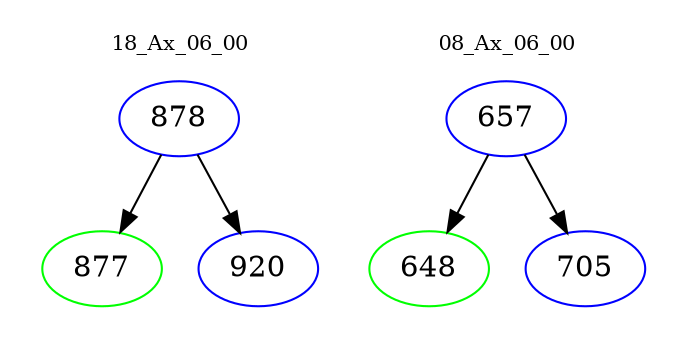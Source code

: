 digraph{
subgraph cluster_0 {
color = white
label = "18_Ax_06_00";
fontsize=10;
T0_878 [label="878", color="blue"]
T0_878 -> T0_877 [color="black"]
T0_877 [label="877", color="green"]
T0_878 -> T0_920 [color="black"]
T0_920 [label="920", color="blue"]
}
subgraph cluster_1 {
color = white
label = "08_Ax_06_00";
fontsize=10;
T1_657 [label="657", color="blue"]
T1_657 -> T1_648 [color="black"]
T1_648 [label="648", color="green"]
T1_657 -> T1_705 [color="black"]
T1_705 [label="705", color="blue"]
}
}
